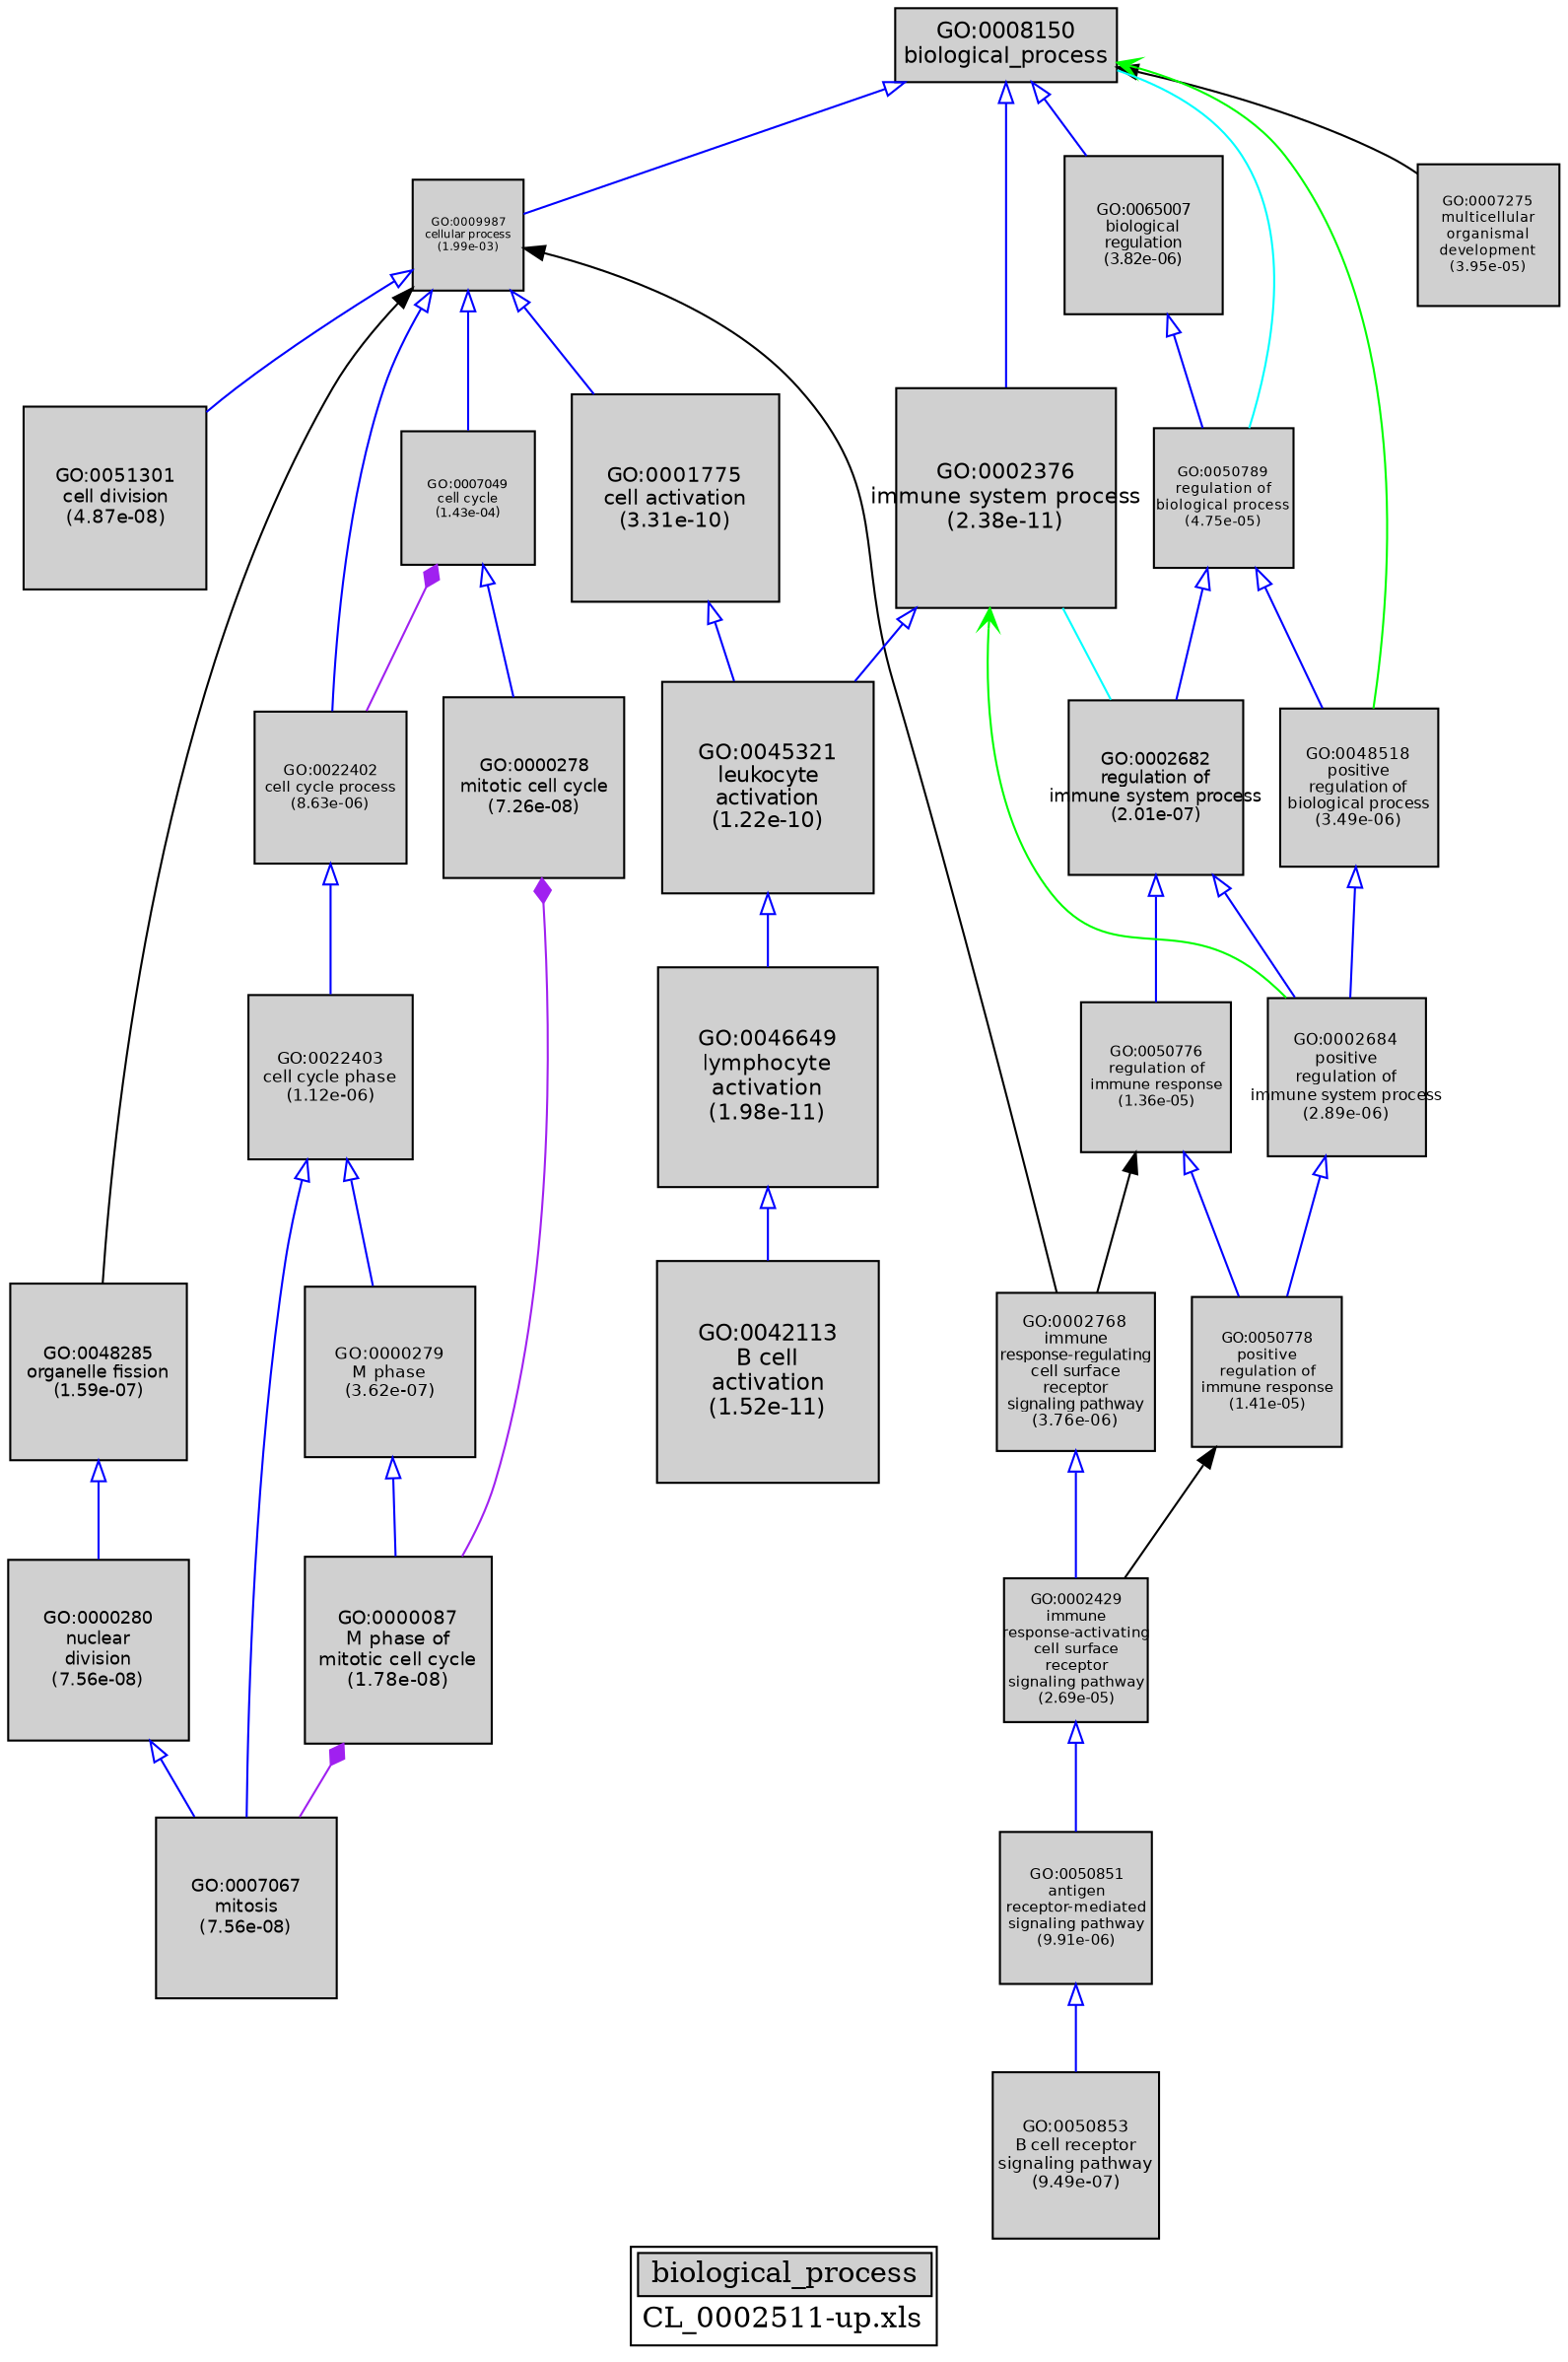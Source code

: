 digraph "biological_process" {
graph [ bgcolor = "#FFFFFF", label = <<TABLE COLOR="black" BGCOLOR="white"><TR><TD COLSPAN="2" BGCOLOR="#D0D0D0"><FONT COLOR="black">biological_process</FONT></TD></TR><TR><TD BORDER="0">CL_0002511-up.xls</TD></TR></TABLE>> ];
node [ fontname = "Helvetica" ];

subgraph "nodes" {

node [ style = "filled", fixedsize = "true", width = 1, shape = "box", fontsize = 9, fillcolor = "#D0D0D0", fontcolor = "black", color = "black" ];

"GO:0009987" [ URL = "#GO:0009987", label = <<TABLE BORDER="0"><TR><TD>GO:0009987<BR/>cellular process<BR/>(1.99e-03)</TD></TR></TABLE>>, width = 0.754444016117, shape = "box", fontsize = 5.43199691604, height = 0.754444016117 ];
"GO:0007275" [ URL = "#GO:0007275", label = <<TABLE BORDER="0"><TR><TD>GO:0007275<BR/>multicellular<BR/>organismal<BR/>development<BR/>(3.95e-05)</TD></TR></TABLE>>, width = 0.960061874811, shape = "box", fontsize = 6.91244549864, height = 0.960061874811 ];
"GO:0051301" [ URL = "#GO:0051301", label = <<TABLE BORDER="0"><TR><TD>GO:0051301<BR/>cell division<BR/>(4.87e-08)</TD></TR></TABLE>>, width = 1.23449353681, shape = "box", fontsize = 8.88835346501, height = 1.23449353681 ];
"GO:0002682" [ URL = "#GO:0002682", label = <<TABLE BORDER="0"><TR><TD>GO:0002682<BR/>regulation of<BR/>immune system process<BR/>(2.01e-07)</TD></TR></TABLE>>, width = 1.18180702074, shape = "box", fontsize = 8.50901054936, height = 1.18180702074 ];
"GO:0048518" [ URL = "#GO:0048518", label = <<TABLE BORDER="0"><TR><TD>GO:0048518<BR/>positive<BR/>regulation of<BR/>biological process<BR/>(3.49e-06)</TD></TR></TABLE>>, width = 1.06764680397, shape = "box", fontsize = 7.68705698855, height = 1.06764680397 ];
"GO:0002684" [ URL = "#GO:0002684", label = <<TABLE BORDER="0"><TR><TD>GO:0002684<BR/>positive<BR/>regulation of<BR/>immune system process<BR/>(2.89e-06)</TD></TR></TABLE>>, width = 1.07553363594, shape = "box", fontsize = 7.74384217877, height = 1.07553363594 ];
"GO:0050853" [ URL = "#GO:0050853", label = <<TABLE BORDER="0"><TR><TD>GO:0050853<BR/>B cell receptor<BR/>signaling pathway<BR/>(9.49e-07)</TD></TR></TABLE>>, width = 1.1211393126, shape = "box", fontsize = 8.07220305073, height = 1.1211393126 ];
"GO:0046649" [ URL = "#GO:0046649", label = <<TABLE BORDER="0"><TR><TD>GO:0046649<BR/>lymphocyte<BR/>activation<BR/>(1.98e-11)</TD></TR></TABLE>>, width = 1.49202221248, shape = "box", fontsize = 10.7425599299, height = 1.49202221248 ];
"GO:0007067" [ URL = "#GO:0007067", label = <<TABLE BORDER="0"><TR><TD>GO:0007067<BR/>mitosis<BR/>(7.56e-08)</TD></TR></TABLE>>, width = 1.21834278928, shape = "box", fontsize = 8.77206808284, height = 1.21834278928 ];
"GO:0042113" [ URL = "#GO:0042113", label = <<TABLE BORDER="0"><TR><TD>GO:0042113<BR/>B cell<BR/>activation<BR/>(1.52e-11)</TD></TR></TABLE>>, width = 1.5, shape = "box", fontsize = 10.8, height = 1.5 ];
"GO:0048285" [ URL = "#GO:0048285", label = <<TABLE BORDER="0"><TR><TD>GO:0048285<BR/>organelle fission<BR/>(1.59e-07)</TD></TR></TABLE>>, width = 1.19065102362, shape = "box", fontsize = 8.57268737009, height = 1.19065102362 ];
"GO:0045321" [ URL = "#GO:0045321", label = <<TABLE BORDER="0"><TR><TD>GO:0045321<BR/>leukocyte<BR/>activation<BR/>(1.22e-10)</TD></TR></TABLE>>, width = 1.43603322716, shape = "box", fontsize = 10.3394392356, height = 1.43603322716 ];
"GO:0001775" [ URL = "#GO:0001775", label = <<TABLE BORDER="0"><TR><TD>GO:0001775<BR/>cell activation<BR/>(3.31e-10)</TD></TR></TABLE>>, width = 1.40457588319, shape = "box", fontsize = 10.112946359, height = 1.40457588319 ];
"GO:0050776" [ URL = "#GO:0050776", label = <<TABLE BORDER="0"><TR><TD>GO:0050776<BR/>regulation of<BR/>immune response<BR/>(1.36e-05)</TD></TR></TABLE>>, width = 1.00880017817, shape = "box", fontsize = 7.26336128285, height = 1.00880017817 ];
"GO:0008150" [ URL = "#GO:0008150", label = <<TABLE BORDER="0"><TR><TD>GO:0008150<BR/>biological_process</TD></TR></TABLE>>, width = 1.5, shape = "box", fontsize = 10.8 ];
"GO:0000280" [ URL = "#GO:0000280", label = <<TABLE BORDER="0"><TR><TD>GO:0000280<BR/>nuclear<BR/>division<BR/>(7.56e-08)</TD></TR></TABLE>>, width = 1.21834278928, shape = "box", fontsize = 8.77206808284, height = 1.21834278928 ];
"GO:0002768" [ URL = "#GO:0002768", label = <<TABLE BORDER="0"><TR><TD>GO:0002768<BR/>immune<BR/>response-regulating<BR/>cell surface<BR/>receptor<BR/>signaling pathway<BR/>(3.76e-06)</TD></TR></TABLE>>, width = 1.0645154624, shape = "box", fontsize = 7.66451132926, height = 1.0645154624 ];
"GO:0000278" [ URL = "#GO:0000278", label = <<TABLE BORDER="0"><TR><TD>GO:0000278<BR/>mitotic cell cycle<BR/>(7.26e-08)</TD></TR></TABLE>>, width = 1.21982602311, shape = "box", fontsize = 8.78274736639, height = 1.21982602311 ];
"GO:0050789" [ URL = "#GO:0050789", label = <<TABLE BORDER="0"><TR><TD>GO:0050789<BR/>regulation of<BR/>biological process<BR/>(4.75e-05)</TD></TR></TABLE>>, width = 0.951315443629, shape = "box", fontsize = 6.84947119413, height = 0.951315443629 ];
"GO:0050778" [ URL = "#GO:0050778", label = <<TABLE BORDER="0"><TR><TD>GO:0050778<BR/>positive<BR/>regulation of<BR/>immune response<BR/>(1.41e-05)</TD></TR></TABLE>>, width = 1.00700699868, shape = "box", fontsize = 7.25045039048, height = 1.00700699868 ];
"GO:0050851" [ URL = "#GO:0050851", label = <<TABLE BORDER="0"><TR><TD>GO:0050851<BR/>antigen<BR/>receptor-mediated<BR/>signaling pathway<BR/>(9.91e-06)</TD></TR></TABLE>>, width = 1.02275343205, shape = "box", fontsize = 7.36382471079, height = 1.02275343205 ];
"GO:0002429" [ URL = "#GO:0002429", label = <<TABLE BORDER="0"><TR><TD>GO:0002429<BR/>immune<BR/>response-activating<BR/>cell surface<BR/>receptor<BR/>signaling pathway<BR/>(2.69e-05)</TD></TR></TABLE>>, width = 0.97786546657, shape = "box", fontsize = 7.0406313593, height = 0.97786546657 ];
"GO:0000279" [ URL = "#GO:0000279", label = <<TABLE BORDER="0"><TR><TD>GO:0000279<BR/>M phase<BR/>(3.62e-07)</TD></TR></TABLE>>, width = 1.15909882304, shape = "box", fontsize = 8.34551152587, height = 1.15909882304 ];
"GO:0022402" [ URL = "#GO:0022402", label = <<TABLE BORDER="0"><TR><TD>GO:0022402<BR/>cell cycle process<BR/>(8.63e-06)</TD></TR></TABLE>>, width = 1.02880008189, shape = "box", fontsize = 7.40736058961, height = 1.02880008189 ];
"GO:0000087" [ URL = "#GO:0000087", label = <<TABLE BORDER="0"><TR><TD>GO:0000087<BR/>M phase of<BR/>mitotic cell cycle<BR/>(1.78e-08)</TD></TR></TABLE>>, width = 1.27055231431, shape = "box", fontsize = 9.147976663, height = 1.27055231431 ];
"GO:0022403" [ URL = "#GO:0022403", label = <<TABLE BORDER="0"><TR><TD>GO:0022403<BR/>cell cycle phase<BR/>(1.12e-06)</TD></TR></TABLE>>, width = 1.11451258704, shape = "box", fontsize = 8.0244906267, height = 1.11451258704 ];
"GO:0002376" [ URL = "#GO:0002376", label = <<TABLE BORDER="0"><TR><TD>GO:0002376<BR/>immune system process<BR/>(2.38e-11)</TD></TR></TABLE>>, width = 1.48639198785, shape = "box", fontsize = 10.7020223125, height = 1.48639198785 ];
"GO:0007049" [ URL = "#GO:0007049", label = <<TABLE BORDER="0"><TR><TD>GO:0007049<BR/>cell cycle<BR/>(1.43e-04)</TD></TR></TABLE>>, width = 0.897932884149, shape = "box", fontsize = 6.46511676587, height = 0.897932884149 ];
"GO:0065007" [ URL = "#GO:0065007", label = <<TABLE BORDER="0"><TR><TD>GO:0065007<BR/>biological<BR/>regulation<BR/>(3.82e-06)</TD></TR></TABLE>>, width = 1.06379296033, shape = "box", fontsize = 7.6593093144, height = 1.06379296033 ];
}
subgraph "edges" {


edge [ dir = "back", weight = 1 ];
subgraph "regulates" {


edge [ color = "cyan", arrowtail = "none" ];
subgraph "positive" {


edge [ color = "green", arrowtail = "vee" ];
"GO:0002376" -> "GO:0002684";
"GO:0008150" -> "GO:0048518";
}
subgraph "negative" {


edge [ color = "red", arrowtail = "tee" ];
}
"GO:0008150" -> "GO:0050789";
"GO:0002376" -> "GO:0002682";
}
subgraph "part_of" {


edge [ color = "purple", arrowtail = "diamond", weight = 2.5 ];
"GO:0000087" -> "GO:0007067";
"GO:0000278" -> "GO:0000087";
"GO:0007049" -> "GO:0022402";
}
subgraph "is_a" {


edge [ color = "blue", arrowtail = "empty", weight = 5.0 ];
"GO:0007049" -> "GO:0000278";
"GO:0009987" -> "GO:0007049";
"GO:0048518" -> "GO:0002684";
"GO:0001775" -> "GO:0045321";
"GO:0009987" -> "GO:0001775";
"GO:0002376" -> "GO:0045321";
"GO:0002429" -> "GO:0050851";
"GO:0002684" -> "GO:0050778";
"GO:0022402" -> "GO:0022403";
"GO:0045321" -> "GO:0046649";
"GO:0008150" -> "GO:0002376";
"GO:0022403" -> "GO:0000279";
"GO:0002682" -> "GO:0002684";
"GO:0002768" -> "GO:0002429";
"GO:0000279" -> "GO:0000087";
"GO:0050789" -> "GO:0002682";
"GO:0046649" -> "GO:0042113";
"GO:0050776" -> "GO:0050778";
"GO:0000280" -> "GO:0007067";
"GO:0050851" -> "GO:0050853";
"GO:0048285" -> "GO:0000280";
"GO:0050789" -> "GO:0048518";
"GO:0002682" -> "GO:0050776";
"GO:0022403" -> "GO:0007067";
"GO:0009987" -> "GO:0051301";
"GO:0065007" -> "GO:0050789";
"GO:0008150" -> "GO:0065007";
"GO:0008150" -> "GO:0009987";
"GO:0009987" -> "GO:0022402";
}
"GO:0009987" -> "GO:0002768";
"GO:0009987" -> "GO:0048285";
"GO:0008150" -> "GO:0007275";
"GO:0050778" -> "GO:0002429";
"GO:0050776" -> "GO:0002768";
}
}
